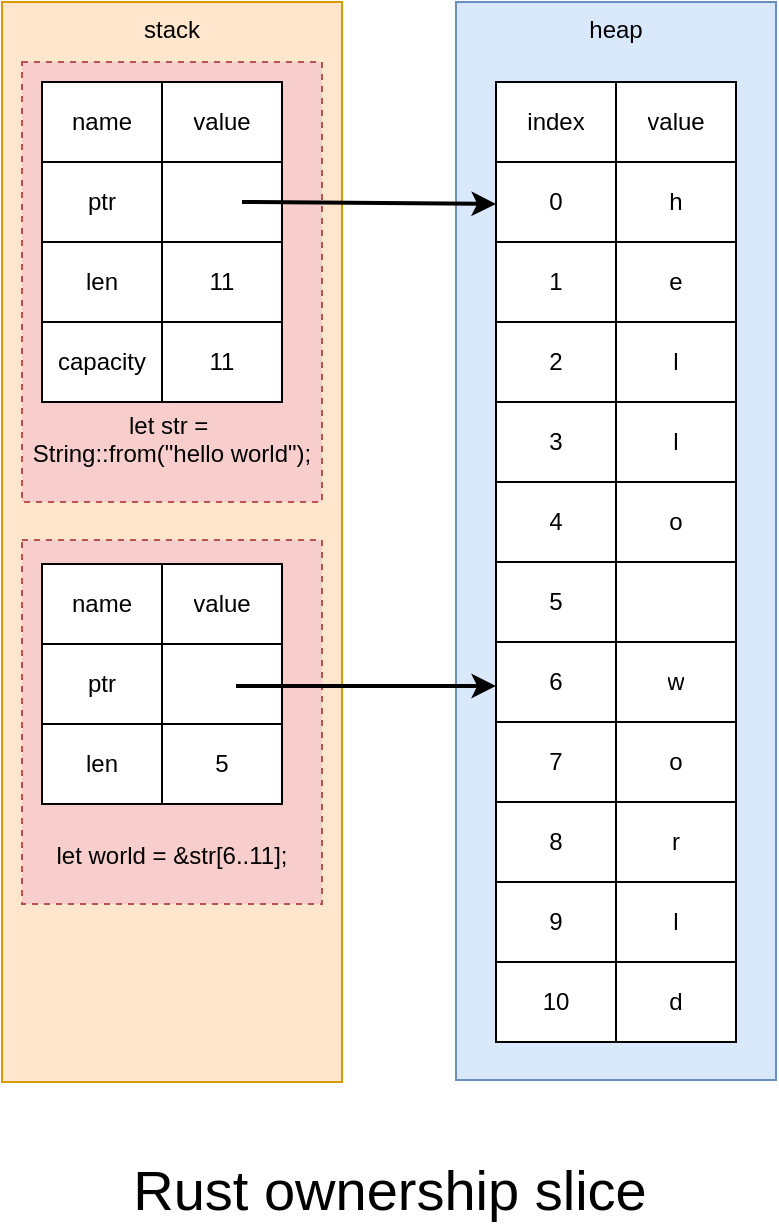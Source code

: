 <mxfile version="24.6.4" type="github">
  <diagram name="第 1 页" id="Do2yNHhP7MYPO5L7pLm-">
    <mxGraphModel dx="1386" dy="785" grid="1" gridSize="10" guides="1" tooltips="1" connect="1" arrows="1" fold="1" page="1" pageScale="1" pageWidth="827" pageHeight="1169" math="0" shadow="0">
      <root>
        <mxCell id="0" />
        <mxCell id="1" parent="0" />
        <mxCell id="vEPfFsJE0u8WYmD6qUds-1" value="stack" style="rounded=0;whiteSpace=wrap;html=1;align=center;verticalAlign=top;fillColor=#ffe6cc;strokeColor=#d79b00;" parent="1" vertex="1">
          <mxGeometry x="220" y="30" width="170" height="540" as="geometry" />
        </mxCell>
        <mxCell id="vEPfFsJE0u8WYmD6qUds-2" value="heap" style="rounded=0;whiteSpace=wrap;html=1;verticalAlign=top;fillColor=#dae8fc;strokeColor=#6c8ebf;" parent="1" vertex="1">
          <mxGeometry x="447" y="30" width="160" height="539" as="geometry" />
        </mxCell>
        <mxCell id="vEPfFsJE0u8WYmD6qUds-22" value="let str =&amp;nbsp;&lt;div&gt;String::from(&quot;hello world&quot;);&lt;/div&gt;&lt;div&gt;&lt;br&gt;&lt;/div&gt;" style="rounded=0;whiteSpace=wrap;html=1;verticalAlign=bottom;fillColor=#f8cecc;strokeColor=#b85450;dashed=1;" parent="1" vertex="1">
          <mxGeometry x="230" y="60" width="150" height="220" as="geometry" />
        </mxCell>
        <mxCell id="vEPfFsJE0u8WYmD6qUds-23" value="" style="shape=table;startSize=0;container=1;collapsible=0;childLayout=tableLayout;" parent="1" vertex="1">
          <mxGeometry x="240" y="70" width="120" height="160" as="geometry" />
        </mxCell>
        <mxCell id="vEPfFsJE0u8WYmD6qUds-24" value="" style="shape=tableRow;horizontal=0;startSize=0;swimlaneHead=0;swimlaneBody=0;strokeColor=inherit;top=0;left=0;bottom=0;right=0;collapsible=0;dropTarget=0;fillColor=none;points=[[0,0.5],[1,0.5]];portConstraint=eastwest;" parent="vEPfFsJE0u8WYmD6qUds-23" vertex="1">
          <mxGeometry width="120" height="40" as="geometry" />
        </mxCell>
        <mxCell id="vEPfFsJE0u8WYmD6qUds-25" value="name" style="shape=partialRectangle;html=1;whiteSpace=wrap;connectable=0;strokeColor=inherit;overflow=hidden;fillColor=none;top=0;left=0;bottom=0;right=0;pointerEvents=1;" parent="vEPfFsJE0u8WYmD6qUds-24" vertex="1">
          <mxGeometry width="60" height="40" as="geometry">
            <mxRectangle width="60" height="40" as="alternateBounds" />
          </mxGeometry>
        </mxCell>
        <mxCell id="vEPfFsJE0u8WYmD6qUds-26" value="value" style="shape=partialRectangle;html=1;whiteSpace=wrap;connectable=0;strokeColor=inherit;overflow=hidden;fillColor=none;top=0;left=0;bottom=0;right=0;pointerEvents=1;" parent="vEPfFsJE0u8WYmD6qUds-24" vertex="1">
          <mxGeometry x="60" width="60" height="40" as="geometry">
            <mxRectangle width="60" height="40" as="alternateBounds" />
          </mxGeometry>
        </mxCell>
        <mxCell id="vEPfFsJE0u8WYmD6qUds-27" value="" style="shape=tableRow;horizontal=0;startSize=0;swimlaneHead=0;swimlaneBody=0;strokeColor=inherit;top=0;left=0;bottom=0;right=0;collapsible=0;dropTarget=0;fillColor=none;points=[[0,0.5],[1,0.5]];portConstraint=eastwest;" parent="vEPfFsJE0u8WYmD6qUds-23" vertex="1">
          <mxGeometry y="40" width="120" height="40" as="geometry" />
        </mxCell>
        <mxCell id="vEPfFsJE0u8WYmD6qUds-28" value="ptr" style="shape=partialRectangle;html=1;whiteSpace=wrap;connectable=0;strokeColor=inherit;overflow=hidden;fillColor=none;top=0;left=0;bottom=0;right=0;pointerEvents=1;" parent="vEPfFsJE0u8WYmD6qUds-27" vertex="1">
          <mxGeometry width="60" height="40" as="geometry">
            <mxRectangle width="60" height="40" as="alternateBounds" />
          </mxGeometry>
        </mxCell>
        <mxCell id="vEPfFsJE0u8WYmD6qUds-29" value="" style="shape=partialRectangle;html=1;whiteSpace=wrap;connectable=0;strokeColor=inherit;overflow=hidden;fillColor=none;top=0;left=0;bottom=0;right=0;pointerEvents=1;" parent="vEPfFsJE0u8WYmD6qUds-27" vertex="1">
          <mxGeometry x="60" width="60" height="40" as="geometry">
            <mxRectangle width="60" height="40" as="alternateBounds" />
          </mxGeometry>
        </mxCell>
        <mxCell id="vEPfFsJE0u8WYmD6qUds-30" value="" style="shape=tableRow;horizontal=0;startSize=0;swimlaneHead=0;swimlaneBody=0;strokeColor=inherit;top=0;left=0;bottom=0;right=0;collapsible=0;dropTarget=0;fillColor=none;points=[[0,0.5],[1,0.5]];portConstraint=eastwest;" parent="vEPfFsJE0u8WYmD6qUds-23" vertex="1">
          <mxGeometry y="80" width="120" height="40" as="geometry" />
        </mxCell>
        <mxCell id="vEPfFsJE0u8WYmD6qUds-31" value="len" style="shape=partialRectangle;html=1;whiteSpace=wrap;connectable=0;strokeColor=inherit;overflow=hidden;fillColor=none;top=0;left=0;bottom=0;right=0;pointerEvents=1;" parent="vEPfFsJE0u8WYmD6qUds-30" vertex="1">
          <mxGeometry width="60" height="40" as="geometry">
            <mxRectangle width="60" height="40" as="alternateBounds" />
          </mxGeometry>
        </mxCell>
        <mxCell id="vEPfFsJE0u8WYmD6qUds-32" value="11" style="shape=partialRectangle;html=1;whiteSpace=wrap;connectable=0;strokeColor=inherit;overflow=hidden;fillColor=none;top=0;left=0;bottom=0;right=0;pointerEvents=1;" parent="vEPfFsJE0u8WYmD6qUds-30" vertex="1">
          <mxGeometry x="60" width="60" height="40" as="geometry">
            <mxRectangle width="60" height="40" as="alternateBounds" />
          </mxGeometry>
        </mxCell>
        <mxCell id="vEPfFsJE0u8WYmD6qUds-33" value="" style="shape=tableRow;horizontal=0;startSize=0;swimlaneHead=0;swimlaneBody=0;strokeColor=inherit;top=0;left=0;bottom=0;right=0;collapsible=0;dropTarget=0;fillColor=none;points=[[0,0.5],[1,0.5]];portConstraint=eastwest;" parent="vEPfFsJE0u8WYmD6qUds-23" vertex="1">
          <mxGeometry y="120" width="120" height="40" as="geometry" />
        </mxCell>
        <mxCell id="vEPfFsJE0u8WYmD6qUds-34" value="capacity" style="shape=partialRectangle;html=1;whiteSpace=wrap;connectable=0;strokeColor=inherit;overflow=hidden;fillColor=none;top=0;left=0;bottom=0;right=0;pointerEvents=1;" parent="vEPfFsJE0u8WYmD6qUds-33" vertex="1">
          <mxGeometry width="60" height="40" as="geometry">
            <mxRectangle width="60" height="40" as="alternateBounds" />
          </mxGeometry>
        </mxCell>
        <mxCell id="vEPfFsJE0u8WYmD6qUds-35" value="11" style="shape=partialRectangle;html=1;whiteSpace=wrap;connectable=0;strokeColor=inherit;overflow=hidden;fillColor=none;top=0;left=0;bottom=0;right=0;pointerEvents=1;" parent="vEPfFsJE0u8WYmD6qUds-33" vertex="1">
          <mxGeometry x="60" width="60" height="40" as="geometry">
            <mxRectangle width="60" height="40" as="alternateBounds" />
          </mxGeometry>
        </mxCell>
        <mxCell id="vEPfFsJE0u8WYmD6qUds-36" value="" style="endArrow=classic;html=1;rounded=0;entryX=0;entryY=0.5;entryDx=0;entryDy=0;strokeWidth=2;" parent="1" edge="1">
          <mxGeometry width="50" height="50" relative="1" as="geometry">
            <mxPoint x="340" y="130" as="sourcePoint" />
            <mxPoint x="467" y="131" as="targetPoint" />
          </mxGeometry>
        </mxCell>
        <mxCell id="vEPfFsJE0u8WYmD6qUds-37" value="let world = &amp;amp;str[6..11];&lt;div&gt;&lt;br&gt;&lt;/div&gt;" style="rounded=0;whiteSpace=wrap;html=1;verticalAlign=bottom;fillColor=#f8cecc;strokeColor=#b85450;dashed=1;" parent="1" vertex="1">
          <mxGeometry x="230" y="299" width="150" height="182" as="geometry" />
        </mxCell>
        <mxCell id="vEPfFsJE0u8WYmD6qUds-52" value="Rust ownership slice" style="text;strokeColor=none;align=center;fillColor=none;html=1;verticalAlign=middle;whiteSpace=wrap;rounded=0;fontSize=28;" parent="1" vertex="1">
          <mxGeometry x="261" y="609" width="306" height="30" as="geometry" />
        </mxCell>
        <mxCell id="vEPfFsJE0u8WYmD6qUds-72" value="" style="shape=table;startSize=0;container=1;collapsible=0;childLayout=tableLayout;" parent="1" vertex="1">
          <mxGeometry x="467" y="70" width="120" height="480" as="geometry" />
        </mxCell>
        <mxCell id="vEPfFsJE0u8WYmD6qUds-73" value="" style="shape=tableRow;horizontal=0;startSize=0;swimlaneHead=0;swimlaneBody=0;strokeColor=inherit;top=0;left=0;bottom=0;right=0;collapsible=0;dropTarget=0;fillColor=none;points=[[0,0.5],[1,0.5]];portConstraint=eastwest;" parent="vEPfFsJE0u8WYmD6qUds-72" vertex="1">
          <mxGeometry width="120" height="40" as="geometry" />
        </mxCell>
        <mxCell id="vEPfFsJE0u8WYmD6qUds-74" value="index" style="shape=partialRectangle;html=1;whiteSpace=wrap;connectable=0;strokeColor=inherit;overflow=hidden;fillColor=none;top=0;left=0;bottom=0;right=0;pointerEvents=1;" parent="vEPfFsJE0u8WYmD6qUds-73" vertex="1">
          <mxGeometry width="60" height="40" as="geometry">
            <mxRectangle width="60" height="40" as="alternateBounds" />
          </mxGeometry>
        </mxCell>
        <mxCell id="vEPfFsJE0u8WYmD6qUds-75" value="value" style="shape=partialRectangle;html=1;whiteSpace=wrap;connectable=0;strokeColor=inherit;overflow=hidden;fillColor=none;top=0;left=0;bottom=0;right=0;pointerEvents=1;" parent="vEPfFsJE0u8WYmD6qUds-73" vertex="1">
          <mxGeometry x="60" width="60" height="40" as="geometry">
            <mxRectangle width="60" height="40" as="alternateBounds" />
          </mxGeometry>
        </mxCell>
        <mxCell id="vEPfFsJE0u8WYmD6qUds-76" value="" style="shape=tableRow;horizontal=0;startSize=0;swimlaneHead=0;swimlaneBody=0;strokeColor=inherit;top=0;left=0;bottom=0;right=0;collapsible=0;dropTarget=0;fillColor=none;points=[[0,0.5],[1,0.5]];portConstraint=eastwest;" parent="vEPfFsJE0u8WYmD6qUds-72" vertex="1">
          <mxGeometry y="40" width="120" height="40" as="geometry" />
        </mxCell>
        <mxCell id="vEPfFsJE0u8WYmD6qUds-77" value="0" style="shape=partialRectangle;html=1;whiteSpace=wrap;connectable=0;strokeColor=inherit;overflow=hidden;fillColor=none;top=0;left=0;bottom=0;right=0;pointerEvents=1;" parent="vEPfFsJE0u8WYmD6qUds-76" vertex="1">
          <mxGeometry width="60" height="40" as="geometry">
            <mxRectangle width="60" height="40" as="alternateBounds" />
          </mxGeometry>
        </mxCell>
        <mxCell id="vEPfFsJE0u8WYmD6qUds-78" value="h" style="shape=partialRectangle;html=1;whiteSpace=wrap;connectable=0;strokeColor=inherit;overflow=hidden;fillColor=none;top=0;left=0;bottom=0;right=0;pointerEvents=1;" parent="vEPfFsJE0u8WYmD6qUds-76" vertex="1">
          <mxGeometry x="60" width="60" height="40" as="geometry">
            <mxRectangle width="60" height="40" as="alternateBounds" />
          </mxGeometry>
        </mxCell>
        <mxCell id="vEPfFsJE0u8WYmD6qUds-79" value="" style="shape=tableRow;horizontal=0;startSize=0;swimlaneHead=0;swimlaneBody=0;strokeColor=inherit;top=0;left=0;bottom=0;right=0;collapsible=0;dropTarget=0;fillColor=none;points=[[0,0.5],[1,0.5]];portConstraint=eastwest;" parent="vEPfFsJE0u8WYmD6qUds-72" vertex="1">
          <mxGeometry y="80" width="120" height="40" as="geometry" />
        </mxCell>
        <mxCell id="vEPfFsJE0u8WYmD6qUds-80" value="1" style="shape=partialRectangle;html=1;whiteSpace=wrap;connectable=0;strokeColor=inherit;overflow=hidden;fillColor=none;top=0;left=0;bottom=0;right=0;pointerEvents=1;" parent="vEPfFsJE0u8WYmD6qUds-79" vertex="1">
          <mxGeometry width="60" height="40" as="geometry">
            <mxRectangle width="60" height="40" as="alternateBounds" />
          </mxGeometry>
        </mxCell>
        <mxCell id="vEPfFsJE0u8WYmD6qUds-81" value="e" style="shape=partialRectangle;html=1;whiteSpace=wrap;connectable=0;strokeColor=inherit;overflow=hidden;fillColor=none;top=0;left=0;bottom=0;right=0;pointerEvents=1;" parent="vEPfFsJE0u8WYmD6qUds-79" vertex="1">
          <mxGeometry x="60" width="60" height="40" as="geometry">
            <mxRectangle width="60" height="40" as="alternateBounds" />
          </mxGeometry>
        </mxCell>
        <mxCell id="vEPfFsJE0u8WYmD6qUds-82" value="" style="shape=tableRow;horizontal=0;startSize=0;swimlaneHead=0;swimlaneBody=0;strokeColor=inherit;top=0;left=0;bottom=0;right=0;collapsible=0;dropTarget=0;fillColor=none;points=[[0,0.5],[1,0.5]];portConstraint=eastwest;" parent="vEPfFsJE0u8WYmD6qUds-72" vertex="1">
          <mxGeometry y="120" width="120" height="40" as="geometry" />
        </mxCell>
        <mxCell id="vEPfFsJE0u8WYmD6qUds-83" value="2" style="shape=partialRectangle;html=1;whiteSpace=wrap;connectable=0;strokeColor=inherit;overflow=hidden;fillColor=none;top=0;left=0;bottom=0;right=0;pointerEvents=1;" parent="vEPfFsJE0u8WYmD6qUds-82" vertex="1">
          <mxGeometry width="60" height="40" as="geometry">
            <mxRectangle width="60" height="40" as="alternateBounds" />
          </mxGeometry>
        </mxCell>
        <mxCell id="vEPfFsJE0u8WYmD6qUds-84" value="l" style="shape=partialRectangle;html=1;whiteSpace=wrap;connectable=0;strokeColor=inherit;overflow=hidden;fillColor=none;top=0;left=0;bottom=0;right=0;pointerEvents=1;" parent="vEPfFsJE0u8WYmD6qUds-82" vertex="1">
          <mxGeometry x="60" width="60" height="40" as="geometry">
            <mxRectangle width="60" height="40" as="alternateBounds" />
          </mxGeometry>
        </mxCell>
        <mxCell id="vEPfFsJE0u8WYmD6qUds-85" value="" style="shape=tableRow;horizontal=0;startSize=0;swimlaneHead=0;swimlaneBody=0;strokeColor=inherit;top=0;left=0;bottom=0;right=0;collapsible=0;dropTarget=0;fillColor=none;points=[[0,0.5],[1,0.5]];portConstraint=eastwest;" parent="vEPfFsJE0u8WYmD6qUds-72" vertex="1">
          <mxGeometry y="160" width="120" height="40" as="geometry" />
        </mxCell>
        <mxCell id="vEPfFsJE0u8WYmD6qUds-86" value="3" style="shape=partialRectangle;html=1;whiteSpace=wrap;connectable=0;strokeColor=inherit;overflow=hidden;fillColor=none;top=0;left=0;bottom=0;right=0;pointerEvents=1;" parent="vEPfFsJE0u8WYmD6qUds-85" vertex="1">
          <mxGeometry width="60" height="40" as="geometry">
            <mxRectangle width="60" height="40" as="alternateBounds" />
          </mxGeometry>
        </mxCell>
        <mxCell id="vEPfFsJE0u8WYmD6qUds-87" value="l" style="shape=partialRectangle;html=1;whiteSpace=wrap;connectable=0;strokeColor=inherit;overflow=hidden;fillColor=none;top=0;left=0;bottom=0;right=0;pointerEvents=1;" parent="vEPfFsJE0u8WYmD6qUds-85" vertex="1">
          <mxGeometry x="60" width="60" height="40" as="geometry">
            <mxRectangle width="60" height="40" as="alternateBounds" />
          </mxGeometry>
        </mxCell>
        <mxCell id="vEPfFsJE0u8WYmD6qUds-88" value="" style="shape=tableRow;horizontal=0;startSize=0;swimlaneHead=0;swimlaneBody=0;strokeColor=inherit;top=0;left=0;bottom=0;right=0;collapsible=0;dropTarget=0;fillColor=none;points=[[0,0.5],[1,0.5]];portConstraint=eastwest;" parent="vEPfFsJE0u8WYmD6qUds-72" vertex="1">
          <mxGeometry y="200" width="120" height="40" as="geometry" />
        </mxCell>
        <mxCell id="vEPfFsJE0u8WYmD6qUds-89" value="4" style="shape=partialRectangle;html=1;whiteSpace=wrap;connectable=0;strokeColor=inherit;overflow=hidden;fillColor=none;top=0;left=0;bottom=0;right=0;pointerEvents=1;" parent="vEPfFsJE0u8WYmD6qUds-88" vertex="1">
          <mxGeometry width="60" height="40" as="geometry">
            <mxRectangle width="60" height="40" as="alternateBounds" />
          </mxGeometry>
        </mxCell>
        <mxCell id="vEPfFsJE0u8WYmD6qUds-90" value="o" style="shape=partialRectangle;html=1;whiteSpace=wrap;connectable=0;strokeColor=inherit;overflow=hidden;fillColor=none;top=0;left=0;bottom=0;right=0;pointerEvents=1;" parent="vEPfFsJE0u8WYmD6qUds-88" vertex="1">
          <mxGeometry x="60" width="60" height="40" as="geometry">
            <mxRectangle width="60" height="40" as="alternateBounds" />
          </mxGeometry>
        </mxCell>
        <mxCell id="vEPfFsJE0u8WYmD6qUds-91" value="" style="shape=tableRow;horizontal=0;startSize=0;swimlaneHead=0;swimlaneBody=0;strokeColor=inherit;top=0;left=0;bottom=0;right=0;collapsible=0;dropTarget=0;fillColor=none;points=[[0,0.5],[1,0.5]];portConstraint=eastwest;" parent="vEPfFsJE0u8WYmD6qUds-72" vertex="1">
          <mxGeometry y="240" width="120" height="40" as="geometry" />
        </mxCell>
        <mxCell id="vEPfFsJE0u8WYmD6qUds-92" value="5" style="shape=partialRectangle;html=1;whiteSpace=wrap;connectable=0;strokeColor=inherit;overflow=hidden;fillColor=none;top=0;left=0;bottom=0;right=0;pointerEvents=1;" parent="vEPfFsJE0u8WYmD6qUds-91" vertex="1">
          <mxGeometry width="60" height="40" as="geometry">
            <mxRectangle width="60" height="40" as="alternateBounds" />
          </mxGeometry>
        </mxCell>
        <mxCell id="vEPfFsJE0u8WYmD6qUds-93" value="" style="shape=partialRectangle;html=1;whiteSpace=wrap;connectable=0;strokeColor=inherit;overflow=hidden;fillColor=none;top=0;left=0;bottom=0;right=0;pointerEvents=1;" parent="vEPfFsJE0u8WYmD6qUds-91" vertex="1">
          <mxGeometry x="60" width="60" height="40" as="geometry">
            <mxRectangle width="60" height="40" as="alternateBounds" />
          </mxGeometry>
        </mxCell>
        <mxCell id="vEPfFsJE0u8WYmD6qUds-94" value="" style="shape=tableRow;horizontal=0;startSize=0;swimlaneHead=0;swimlaneBody=0;strokeColor=inherit;top=0;left=0;bottom=0;right=0;collapsible=0;dropTarget=0;fillColor=none;points=[[0,0.5],[1,0.5]];portConstraint=eastwest;" parent="vEPfFsJE0u8WYmD6qUds-72" vertex="1">
          <mxGeometry y="280" width="120" height="40" as="geometry" />
        </mxCell>
        <mxCell id="vEPfFsJE0u8WYmD6qUds-95" value="6" style="shape=partialRectangle;html=1;whiteSpace=wrap;connectable=0;strokeColor=inherit;overflow=hidden;fillColor=none;top=0;left=0;bottom=0;right=0;pointerEvents=1;" parent="vEPfFsJE0u8WYmD6qUds-94" vertex="1">
          <mxGeometry width="60" height="40" as="geometry">
            <mxRectangle width="60" height="40" as="alternateBounds" />
          </mxGeometry>
        </mxCell>
        <mxCell id="vEPfFsJE0u8WYmD6qUds-96" value="w" style="shape=partialRectangle;html=1;whiteSpace=wrap;connectable=0;strokeColor=inherit;overflow=hidden;fillColor=none;top=0;left=0;bottom=0;right=0;pointerEvents=1;" parent="vEPfFsJE0u8WYmD6qUds-94" vertex="1">
          <mxGeometry x="60" width="60" height="40" as="geometry">
            <mxRectangle width="60" height="40" as="alternateBounds" />
          </mxGeometry>
        </mxCell>
        <mxCell id="vEPfFsJE0u8WYmD6qUds-97" value="" style="shape=tableRow;horizontal=0;startSize=0;swimlaneHead=0;swimlaneBody=0;strokeColor=inherit;top=0;left=0;bottom=0;right=0;collapsible=0;dropTarget=0;fillColor=none;points=[[0,0.5],[1,0.5]];portConstraint=eastwest;" parent="vEPfFsJE0u8WYmD6qUds-72" vertex="1">
          <mxGeometry y="320" width="120" height="40" as="geometry" />
        </mxCell>
        <mxCell id="vEPfFsJE0u8WYmD6qUds-98" value="7" style="shape=partialRectangle;html=1;whiteSpace=wrap;connectable=0;strokeColor=inherit;overflow=hidden;fillColor=none;top=0;left=0;bottom=0;right=0;pointerEvents=1;" parent="vEPfFsJE0u8WYmD6qUds-97" vertex="1">
          <mxGeometry width="60" height="40" as="geometry">
            <mxRectangle width="60" height="40" as="alternateBounds" />
          </mxGeometry>
        </mxCell>
        <mxCell id="vEPfFsJE0u8WYmD6qUds-99" value="o" style="shape=partialRectangle;html=1;whiteSpace=wrap;connectable=0;strokeColor=inherit;overflow=hidden;fillColor=none;top=0;left=0;bottom=0;right=0;pointerEvents=1;" parent="vEPfFsJE0u8WYmD6qUds-97" vertex="1">
          <mxGeometry x="60" width="60" height="40" as="geometry">
            <mxRectangle width="60" height="40" as="alternateBounds" />
          </mxGeometry>
        </mxCell>
        <mxCell id="vEPfFsJE0u8WYmD6qUds-100" value="" style="shape=tableRow;horizontal=0;startSize=0;swimlaneHead=0;swimlaneBody=0;strokeColor=inherit;top=0;left=0;bottom=0;right=0;collapsible=0;dropTarget=0;fillColor=none;points=[[0,0.5],[1,0.5]];portConstraint=eastwest;" parent="vEPfFsJE0u8WYmD6qUds-72" vertex="1">
          <mxGeometry y="360" width="120" height="40" as="geometry" />
        </mxCell>
        <mxCell id="vEPfFsJE0u8WYmD6qUds-101" value="8" style="shape=partialRectangle;html=1;whiteSpace=wrap;connectable=0;strokeColor=inherit;overflow=hidden;fillColor=none;top=0;left=0;bottom=0;right=0;pointerEvents=1;" parent="vEPfFsJE0u8WYmD6qUds-100" vertex="1">
          <mxGeometry width="60" height="40" as="geometry">
            <mxRectangle width="60" height="40" as="alternateBounds" />
          </mxGeometry>
        </mxCell>
        <mxCell id="vEPfFsJE0u8WYmD6qUds-102" value="r" style="shape=partialRectangle;html=1;whiteSpace=wrap;connectable=0;strokeColor=inherit;overflow=hidden;fillColor=none;top=0;left=0;bottom=0;right=0;pointerEvents=1;" parent="vEPfFsJE0u8WYmD6qUds-100" vertex="1">
          <mxGeometry x="60" width="60" height="40" as="geometry">
            <mxRectangle width="60" height="40" as="alternateBounds" />
          </mxGeometry>
        </mxCell>
        <mxCell id="vEPfFsJE0u8WYmD6qUds-103" value="" style="shape=tableRow;horizontal=0;startSize=0;swimlaneHead=0;swimlaneBody=0;strokeColor=inherit;top=0;left=0;bottom=0;right=0;collapsible=0;dropTarget=0;fillColor=none;points=[[0,0.5],[1,0.5]];portConstraint=eastwest;" parent="vEPfFsJE0u8WYmD6qUds-72" vertex="1">
          <mxGeometry y="400" width="120" height="40" as="geometry" />
        </mxCell>
        <mxCell id="vEPfFsJE0u8WYmD6qUds-104" value="9" style="shape=partialRectangle;html=1;whiteSpace=wrap;connectable=0;strokeColor=inherit;overflow=hidden;fillColor=none;top=0;left=0;bottom=0;right=0;pointerEvents=1;" parent="vEPfFsJE0u8WYmD6qUds-103" vertex="1">
          <mxGeometry width="60" height="40" as="geometry">
            <mxRectangle width="60" height="40" as="alternateBounds" />
          </mxGeometry>
        </mxCell>
        <mxCell id="vEPfFsJE0u8WYmD6qUds-105" value="l" style="shape=partialRectangle;html=1;whiteSpace=wrap;connectable=0;strokeColor=inherit;overflow=hidden;fillColor=none;top=0;left=0;bottom=0;right=0;pointerEvents=1;" parent="vEPfFsJE0u8WYmD6qUds-103" vertex="1">
          <mxGeometry x="60" width="60" height="40" as="geometry">
            <mxRectangle width="60" height="40" as="alternateBounds" />
          </mxGeometry>
        </mxCell>
        <mxCell id="vEPfFsJE0u8WYmD6qUds-106" value="" style="shape=tableRow;horizontal=0;startSize=0;swimlaneHead=0;swimlaneBody=0;strokeColor=inherit;top=0;left=0;bottom=0;right=0;collapsible=0;dropTarget=0;fillColor=none;points=[[0,0.5],[1,0.5]];portConstraint=eastwest;" parent="vEPfFsJE0u8WYmD6qUds-72" vertex="1">
          <mxGeometry y="440" width="120" height="40" as="geometry" />
        </mxCell>
        <mxCell id="vEPfFsJE0u8WYmD6qUds-107" value="10" style="shape=partialRectangle;html=1;whiteSpace=wrap;connectable=0;strokeColor=inherit;overflow=hidden;fillColor=none;top=0;left=0;bottom=0;right=0;pointerEvents=1;" parent="vEPfFsJE0u8WYmD6qUds-106" vertex="1">
          <mxGeometry width="60" height="40" as="geometry">
            <mxRectangle width="60" height="40" as="alternateBounds" />
          </mxGeometry>
        </mxCell>
        <mxCell id="vEPfFsJE0u8WYmD6qUds-108" value="d" style="shape=partialRectangle;html=1;whiteSpace=wrap;connectable=0;strokeColor=inherit;overflow=hidden;fillColor=none;top=0;left=0;bottom=0;right=0;pointerEvents=1;" parent="vEPfFsJE0u8WYmD6qUds-106" vertex="1">
          <mxGeometry x="60" width="60" height="40" as="geometry">
            <mxRectangle width="60" height="40" as="alternateBounds" />
          </mxGeometry>
        </mxCell>
        <mxCell id="vEPfFsJE0u8WYmD6qUds-109" value="" style="shape=table;startSize=0;container=1;collapsible=0;childLayout=tableLayout;" parent="1" vertex="1">
          <mxGeometry x="240" y="311" width="120" height="120" as="geometry" />
        </mxCell>
        <mxCell id="vEPfFsJE0u8WYmD6qUds-110" value="" style="shape=tableRow;horizontal=0;startSize=0;swimlaneHead=0;swimlaneBody=0;strokeColor=inherit;top=0;left=0;bottom=0;right=0;collapsible=0;dropTarget=0;fillColor=none;points=[[0,0.5],[1,0.5]];portConstraint=eastwest;" parent="vEPfFsJE0u8WYmD6qUds-109" vertex="1">
          <mxGeometry width="120" height="40" as="geometry" />
        </mxCell>
        <mxCell id="vEPfFsJE0u8WYmD6qUds-111" value="name" style="shape=partialRectangle;html=1;whiteSpace=wrap;connectable=0;strokeColor=inherit;overflow=hidden;fillColor=none;top=0;left=0;bottom=0;right=0;pointerEvents=1;" parent="vEPfFsJE0u8WYmD6qUds-110" vertex="1">
          <mxGeometry width="60" height="40" as="geometry">
            <mxRectangle width="60" height="40" as="alternateBounds" />
          </mxGeometry>
        </mxCell>
        <mxCell id="vEPfFsJE0u8WYmD6qUds-112" value="value" style="shape=partialRectangle;html=1;whiteSpace=wrap;connectable=0;strokeColor=inherit;overflow=hidden;fillColor=none;top=0;left=0;bottom=0;right=0;pointerEvents=1;" parent="vEPfFsJE0u8WYmD6qUds-110" vertex="1">
          <mxGeometry x="60" width="60" height="40" as="geometry">
            <mxRectangle width="60" height="40" as="alternateBounds" />
          </mxGeometry>
        </mxCell>
        <mxCell id="vEPfFsJE0u8WYmD6qUds-113" value="" style="shape=tableRow;horizontal=0;startSize=0;swimlaneHead=0;swimlaneBody=0;strokeColor=inherit;top=0;left=0;bottom=0;right=0;collapsible=0;dropTarget=0;fillColor=none;points=[[0,0.5],[1,0.5]];portConstraint=eastwest;" parent="vEPfFsJE0u8WYmD6qUds-109" vertex="1">
          <mxGeometry y="40" width="120" height="40" as="geometry" />
        </mxCell>
        <mxCell id="vEPfFsJE0u8WYmD6qUds-114" value="ptr" style="shape=partialRectangle;html=1;whiteSpace=wrap;connectable=0;strokeColor=inherit;overflow=hidden;fillColor=none;top=0;left=0;bottom=0;right=0;pointerEvents=1;" parent="vEPfFsJE0u8WYmD6qUds-113" vertex="1">
          <mxGeometry width="60" height="40" as="geometry">
            <mxRectangle width="60" height="40" as="alternateBounds" />
          </mxGeometry>
        </mxCell>
        <mxCell id="vEPfFsJE0u8WYmD6qUds-115" value="" style="shape=partialRectangle;html=1;whiteSpace=wrap;connectable=0;strokeColor=inherit;overflow=hidden;fillColor=none;top=0;left=0;bottom=0;right=0;pointerEvents=1;" parent="vEPfFsJE0u8WYmD6qUds-113" vertex="1">
          <mxGeometry x="60" width="60" height="40" as="geometry">
            <mxRectangle width="60" height="40" as="alternateBounds" />
          </mxGeometry>
        </mxCell>
        <mxCell id="vEPfFsJE0u8WYmD6qUds-116" value="" style="shape=tableRow;horizontal=0;startSize=0;swimlaneHead=0;swimlaneBody=0;strokeColor=inherit;top=0;left=0;bottom=0;right=0;collapsible=0;dropTarget=0;fillColor=none;points=[[0,0.5],[1,0.5]];portConstraint=eastwest;" parent="vEPfFsJE0u8WYmD6qUds-109" vertex="1">
          <mxGeometry y="80" width="120" height="40" as="geometry" />
        </mxCell>
        <mxCell id="vEPfFsJE0u8WYmD6qUds-117" value="len" style="shape=partialRectangle;html=1;whiteSpace=wrap;connectable=0;strokeColor=inherit;overflow=hidden;fillColor=none;top=0;left=0;bottom=0;right=0;pointerEvents=1;" parent="vEPfFsJE0u8WYmD6qUds-116" vertex="1">
          <mxGeometry width="60" height="40" as="geometry">
            <mxRectangle width="60" height="40" as="alternateBounds" />
          </mxGeometry>
        </mxCell>
        <mxCell id="vEPfFsJE0u8WYmD6qUds-118" value="5" style="shape=partialRectangle;html=1;whiteSpace=wrap;connectable=0;strokeColor=inherit;overflow=hidden;fillColor=none;top=0;left=0;bottom=0;right=0;pointerEvents=1;" parent="vEPfFsJE0u8WYmD6qUds-116" vertex="1">
          <mxGeometry x="60" width="60" height="40" as="geometry">
            <mxRectangle width="60" height="40" as="alternateBounds" />
          </mxGeometry>
        </mxCell>
        <mxCell id="vEPfFsJE0u8WYmD6qUds-51" value="" style="endArrow=classic;html=1;rounded=0;strokeWidth=2;entryX=0;entryY=0.5;entryDx=0;entryDy=0;" parent="1" edge="1">
          <mxGeometry width="50" height="50" relative="1" as="geometry">
            <mxPoint x="337" y="372" as="sourcePoint" />
            <mxPoint x="467" y="372" as="targetPoint" />
          </mxGeometry>
        </mxCell>
      </root>
    </mxGraphModel>
  </diagram>
</mxfile>
